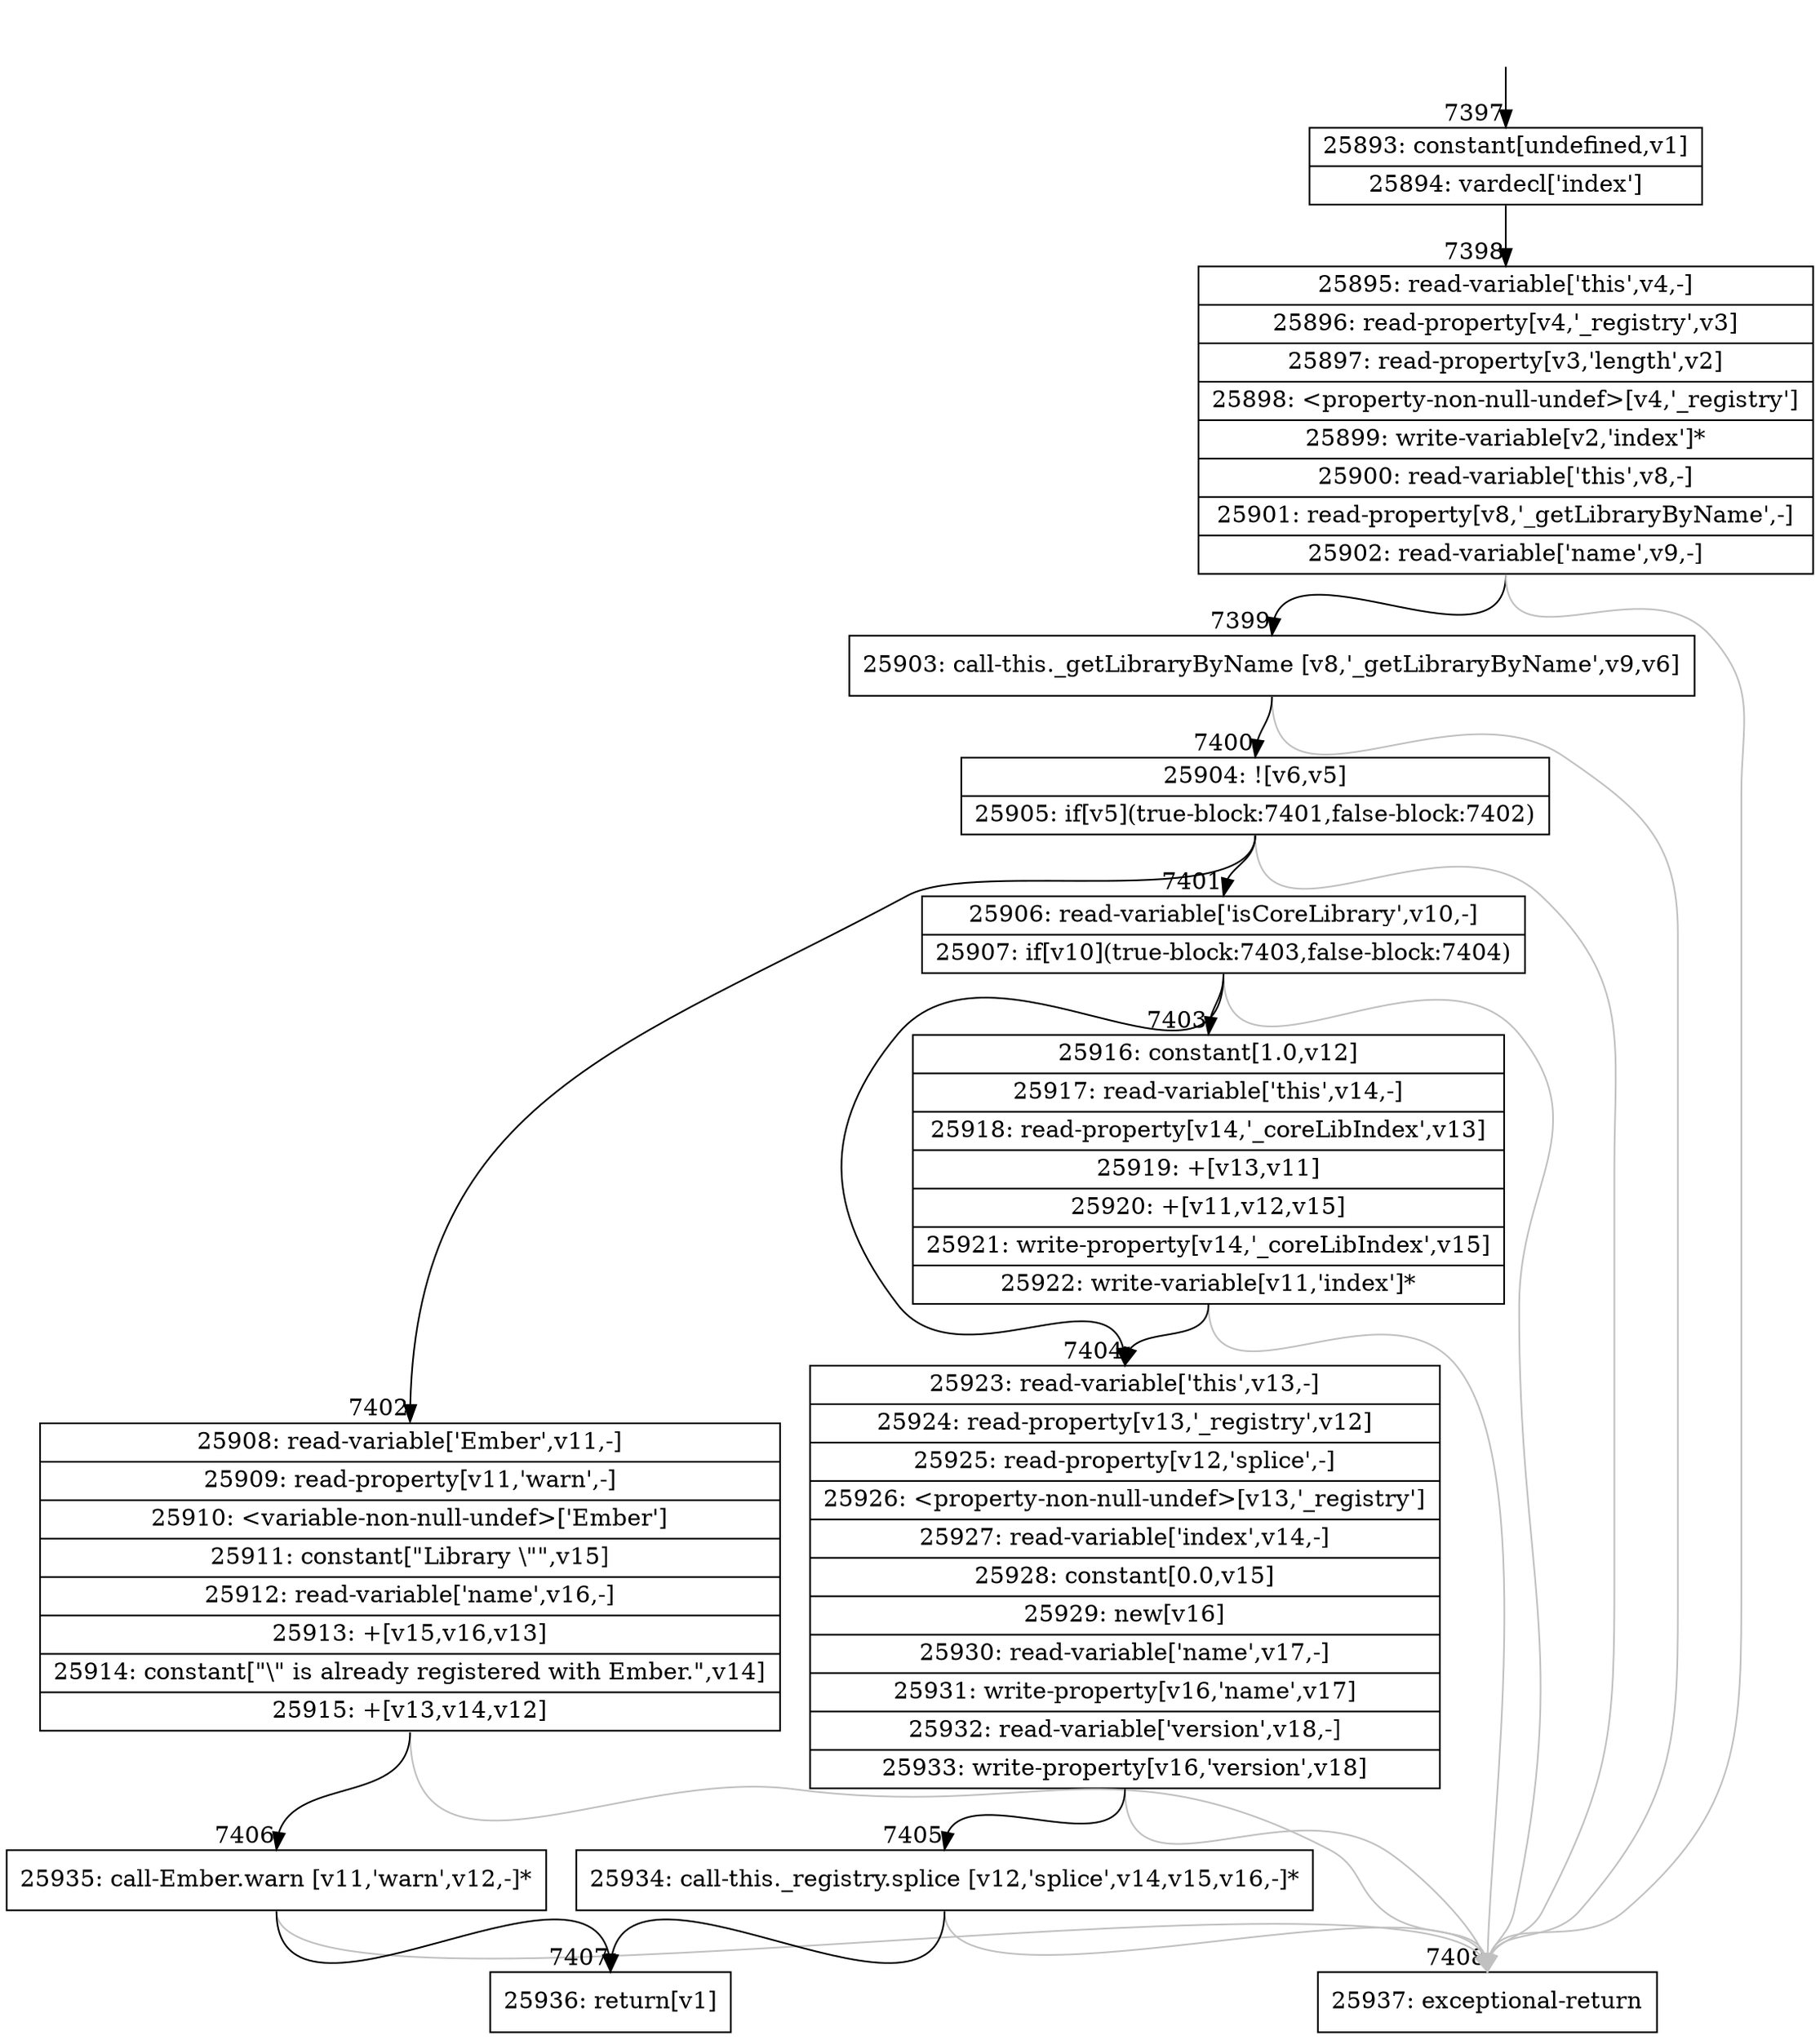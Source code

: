 digraph {
rankdir="TD"
BB_entry616[shape=none,label=""];
BB_entry616 -> BB7397 [tailport=s, headport=n, headlabel="    7397"]
BB7397 [shape=record label="{25893: constant[undefined,v1]|25894: vardecl['index']}" ] 
BB7397 -> BB7398 [tailport=s, headport=n, headlabel="      7398"]
BB7398 [shape=record label="{25895: read-variable['this',v4,-]|25896: read-property[v4,'_registry',v3]|25897: read-property[v3,'length',v2]|25898: \<property-non-null-undef\>[v4,'_registry']|25899: write-variable[v2,'index']*|25900: read-variable['this',v8,-]|25901: read-property[v8,'_getLibraryByName',-]|25902: read-variable['name',v9,-]}" ] 
BB7398 -> BB7399 [tailport=s, headport=n, headlabel="      7399"]
BB7398 -> BB7408 [tailport=s, headport=n, color=gray, headlabel="      7408"]
BB7399 [shape=record label="{25903: call-this._getLibraryByName [v8,'_getLibraryByName',v9,v6]}" ] 
BB7399 -> BB7400 [tailport=s, headport=n, headlabel="      7400"]
BB7399 -> BB7408 [tailport=s, headport=n, color=gray]
BB7400 [shape=record label="{25904: ![v6,v5]|25905: if[v5](true-block:7401,false-block:7402)}" ] 
BB7400 -> BB7401 [tailport=s, headport=n, headlabel="      7401"]
BB7400 -> BB7402 [tailport=s, headport=n, headlabel="      7402"]
BB7400 -> BB7408 [tailport=s, headport=n, color=gray]
BB7401 [shape=record label="{25906: read-variable['isCoreLibrary',v10,-]|25907: if[v10](true-block:7403,false-block:7404)}" ] 
BB7401 -> BB7403 [tailport=s, headport=n, headlabel="      7403"]
BB7401 -> BB7404 [tailport=s, headport=n, headlabel="      7404"]
BB7401 -> BB7408 [tailport=s, headport=n, color=gray]
BB7402 [shape=record label="{25908: read-variable['Ember',v11,-]|25909: read-property[v11,'warn',-]|25910: \<variable-non-null-undef\>['Ember']|25911: constant[\"Library \\\"\",v15]|25912: read-variable['name',v16,-]|25913: +[v15,v16,v13]|25914: constant[\"\\\" is already registered with Ember.\",v14]|25915: +[v13,v14,v12]}" ] 
BB7402 -> BB7406 [tailport=s, headport=n, headlabel="      7406"]
BB7402 -> BB7408 [tailport=s, headport=n, color=gray]
BB7403 [shape=record label="{25916: constant[1.0,v12]|25917: read-variable['this',v14,-]|25918: read-property[v14,'_coreLibIndex',v13]|25919: +[v13,v11]|25920: +[v11,v12,v15]|25921: write-property[v14,'_coreLibIndex',v15]|25922: write-variable[v11,'index']*}" ] 
BB7403 -> BB7404 [tailport=s, headport=n]
BB7403 -> BB7408 [tailport=s, headport=n, color=gray]
BB7404 [shape=record label="{25923: read-variable['this',v13,-]|25924: read-property[v13,'_registry',v12]|25925: read-property[v12,'splice',-]|25926: \<property-non-null-undef\>[v13,'_registry']|25927: read-variable['index',v14,-]|25928: constant[0.0,v15]|25929: new[v16]|25930: read-variable['name',v17,-]|25931: write-property[v16,'name',v17]|25932: read-variable['version',v18,-]|25933: write-property[v16,'version',v18]}" ] 
BB7404 -> BB7405 [tailport=s, headport=n, headlabel="      7405"]
BB7404 -> BB7408 [tailport=s, headport=n, color=gray]
BB7405 [shape=record label="{25934: call-this._registry.splice [v12,'splice',v14,v15,v16,-]*}" ] 
BB7405 -> BB7407 [tailport=s, headport=n, headlabel="      7407"]
BB7405 -> BB7408 [tailport=s, headport=n, color=gray]
BB7406 [shape=record label="{25935: call-Ember.warn [v11,'warn',v12,-]*}" ] 
BB7406 -> BB7407 [tailport=s, headport=n]
BB7406 -> BB7408 [tailport=s, headport=n, color=gray]
BB7407 [shape=record label="{25936: return[v1]}" ] 
BB7408 [shape=record label="{25937: exceptional-return}" ] 
//#$~ 13681
}
